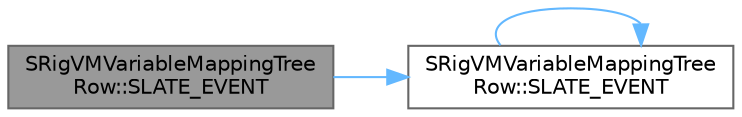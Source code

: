 digraph "SRigVMVariableMappingTreeRow::SLATE_EVENT"
{
 // INTERACTIVE_SVG=YES
 // LATEX_PDF_SIZE
  bgcolor="transparent";
  edge [fontname=Helvetica,fontsize=10,labelfontname=Helvetica,labelfontsize=10];
  node [fontname=Helvetica,fontsize=10,shape=box,height=0.2,width=0.4];
  rankdir="LR";
  Node1 [id="Node000001",label="SRigVMVariableMappingTree\lRow::SLATE_EVENT",height=0.2,width=0.4,color="gray40", fillcolor="grey60", style="filled", fontcolor="black",tooltip=" "];
  Node1 -> Node2 [id="edge1_Node000001_Node000002",color="steelblue1",style="solid",tooltip=" "];
  Node2 [id="Node000002",label="SRigVMVariableMappingTree\lRow::SLATE_EVENT",height=0.2,width=0.4,color="grey40", fillcolor="white", style="filled",URL="$d3/dfd/classSRigVMVariableMappingTreeRow.html#af1b51da3d4362edf8ed7207552636d21",tooltip=" "];
  Node2 -> Node2 [id="edge2_Node000002_Node000002",color="steelblue1",style="solid",tooltip=" "];
}
